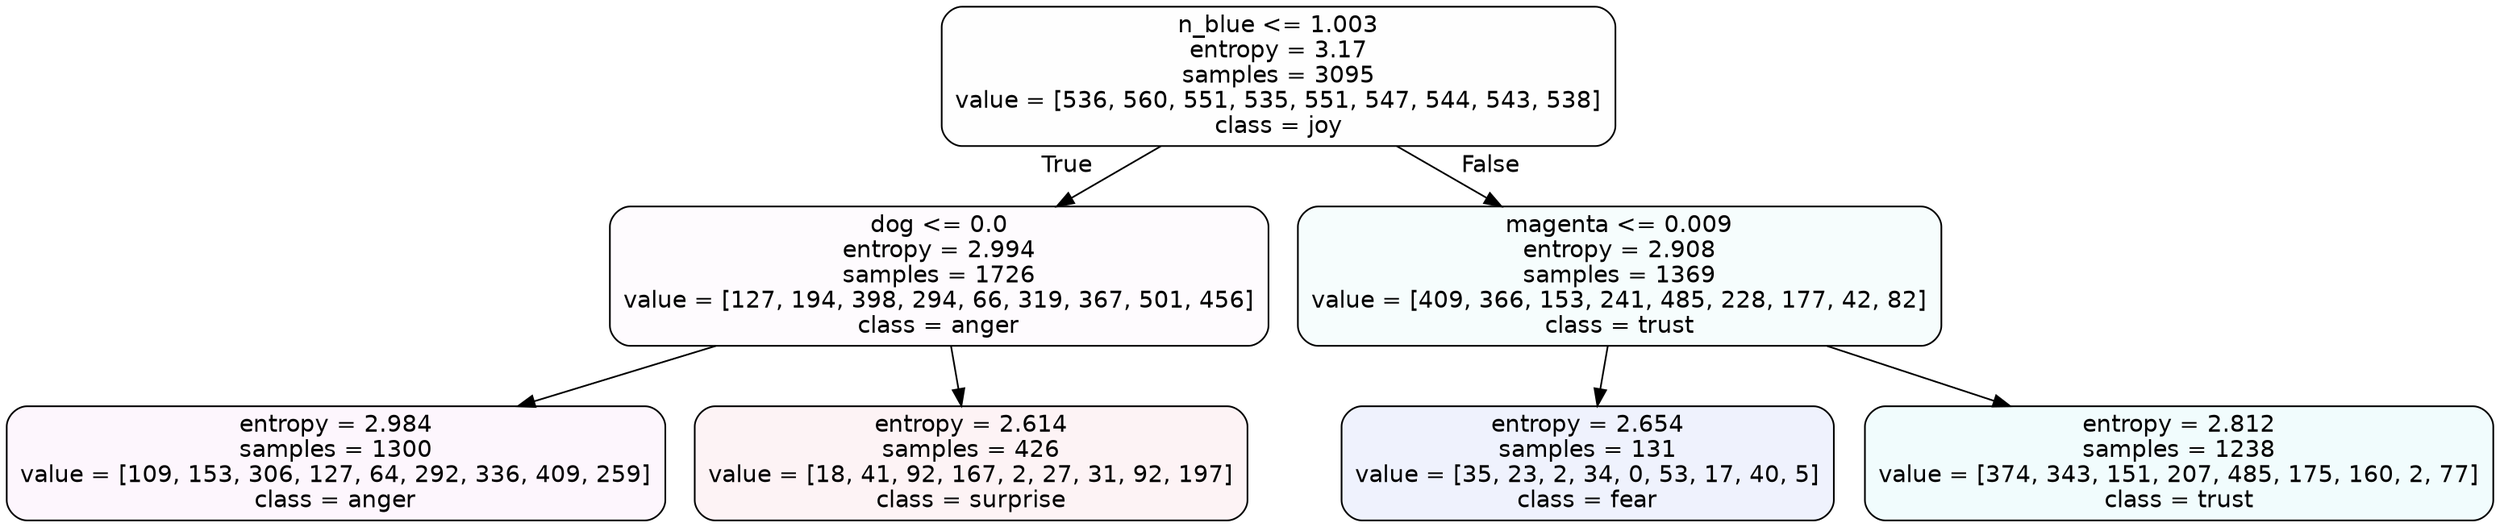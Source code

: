 digraph Tree {
node [shape=box, style="filled, rounded", color="black", fontname=helvetica] ;
edge [fontname=helvetica] ;
0 [label="n_blue <= 1.003\nentropy = 3.17\nsamples = 3095\nvalue = [536, 560, 551, 535, 551, 547, 544, 543, 538]\nclass = joy", fillcolor="#d7e53901"] ;
1 [label="dog <= 0.0\nentropy = 2.994\nsamples = 1726\nvalue = [127, 194, 398, 294, 66, 319, 367, 501, 456]\nclass = anger", fillcolor="#e539d705"] ;
0 -> 1 [labeldistance=2.5, labelangle=45, headlabel="True"] ;
2 [label="entropy = 2.984\nsamples = 1300\nvalue = [109, 153, 306, 127, 64, 292, 336, 409, 259]\nclass = anger", fillcolor="#e539d70b"] ;
1 -> 2 ;
3 [label="entropy = 2.614\nsamples = 426\nvalue = [18, 41, 92, 167, 2, 27, 31, 92, 197]\nclass = surprise", fillcolor="#e539640f"] ;
1 -> 3 ;
4 [label="magenta <= 0.009\nentropy = 2.908\nsamples = 1369\nvalue = [409, 366, 153, 241, 485, 228, 177, 42, 82]\nclass = trust", fillcolor="#39d7e50b"] ;
0 -> 4 [labeldistance=2.5, labelangle=-45, headlabel="False"] ;
5 [label="entropy = 2.654\nsamples = 131\nvalue = [35, 23, 2, 34, 0, 53, 17, 40, 5]\nclass = fear", fillcolor="#3964e514"] ;
4 -> 5 ;
6 [label="entropy = 2.812\nsamples = 1238\nvalue = [374, 343, 151, 207, 485, 175, 160, 2, 77]\nclass = trust", fillcolor="#39d7e512"] ;
4 -> 6 ;
}